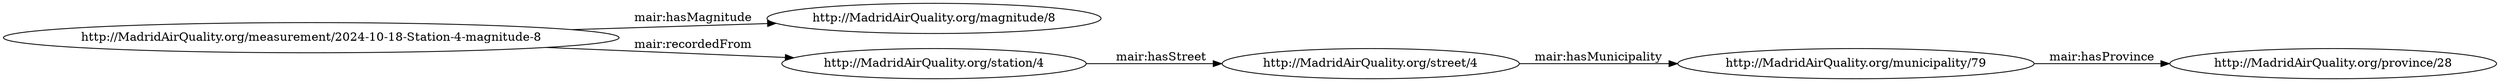 digraph ar2dtool_diagram { 
rankdir=LR;
size="1501"
	"http://MadridAirQuality.org/municipality/79" -> "http://MadridAirQuality.org/province/28" [ label = "mair:hasProvince" ];
	"http://MadridAirQuality.org/measurement/2024-10-18-Station-4-magnitude-8" -> "http://MadridAirQuality.org/magnitude/8" [ label = "mair:hasMagnitude" ];
	"http://MadridAirQuality.org/measurement/2024-10-18-Station-4-magnitude-8" -> "http://MadridAirQuality.org/station/4" [ label = "mair:recordedFrom" ];
	"http://MadridAirQuality.org/street/4" -> "http://MadridAirQuality.org/municipality/79" [ label = "mair:hasMunicipality" ];
	"http://MadridAirQuality.org/station/4" -> "http://MadridAirQuality.org/street/4" [ label = "mair:hasStreet" ];

}
